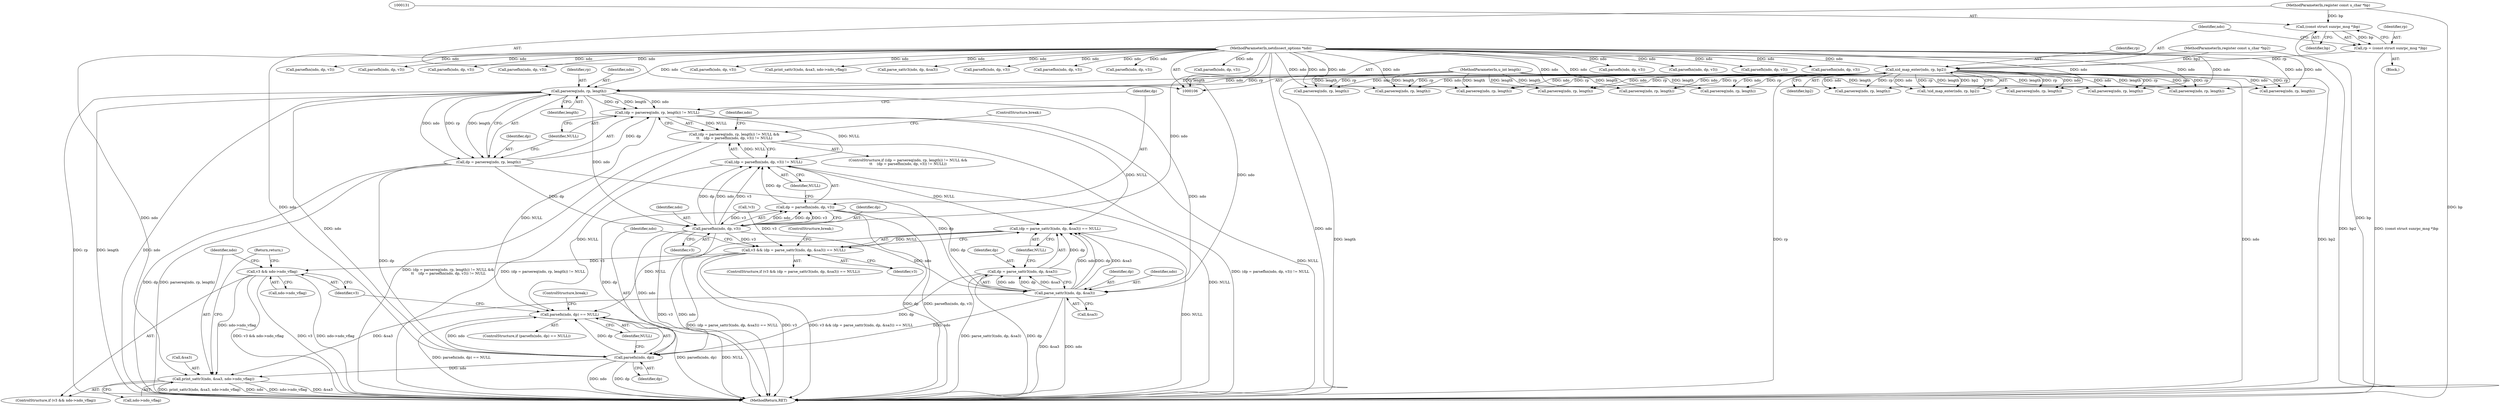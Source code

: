 digraph "0_tcpdump_19d25dd8781620cd41bf178a5e2e27fc1cf242d0_0@pointer" {
"1000509" [label="(Call,parsereq(ndo, rp, length))"];
"1000135" [label="(Call,xid_map_enter(ndo, rp, bp2))"];
"1000107" [label="(MethodParameterIn,netdissect_options *ndo)"];
"1000128" [label="(Call,rp = (const struct sunrpc_msg *)bp)"];
"1000130" [label="(Call,(const struct sunrpc_msg *)bp)"];
"1000108" [label="(MethodParameterIn,register const u_char *bp)"];
"1000110" [label="(MethodParameterIn,register const u_char *bp2)"];
"1000109" [label="(MethodParameterIn,u_int length)"];
"1000506" [label="(Call,(dp = parsereq(ndo, rp, length)) != NULL)"];
"1000505" [label="(Call,(dp = parsereq(ndo, rp, length)) != NULL &&\n\t\t    (dp = parsefhn(ndo, dp, v3)) != NULL)"];
"1000514" [label="(Call,(dp = parsefhn(ndo, dp, v3)) != NULL)"];
"1000530" [label="(Call,(dp = parse_sattr3(ndo, dp, &sa3)) == NULL)"];
"1000528" [label="(Call,v3 && (dp = parse_sattr3(ndo, dp, &sa3)) == NULL)"];
"1000548" [label="(Call,v3 && ndo->ndo_vflag)"];
"1000553" [label="(Call,print_sattr3(ndo, &sa3, ndo->ndo_vflag))"];
"1000541" [label="(Call,parsefn(ndo, dp) == NULL)"];
"1000507" [label="(Call,dp = parsereq(ndo, rp, length))"];
"1000517" [label="(Call,parsefhn(ndo, dp, v3))"];
"1000515" [label="(Call,dp = parsefhn(ndo, dp, v3))"];
"1000533" [label="(Call,parse_sattr3(ndo, dp, &sa3))"];
"1000531" [label="(Call,dp = parse_sattr3(ndo, dp, &sa3))"];
"1000542" [label="(Call,parsefn(ndo, dp))"];
"1000541" [label="(Call,parsefn(ndo, dp) == NULL)"];
"1000568" [label="(Call,parsereq(ndo, rp, length))"];
"1000809" [label="(Call,parsefh(ndo, dp, v3))"];
"1000554" [label="(Identifier,ndo)"];
"1000734" [label="(Call,parsereq(ndo, rp, length))"];
"1000108" [label="(MethodParameterIn,register const u_char *bp)"];
"1000547" [label="(ControlStructure,if (v3 && ndo->ndo_vflag))"];
"1000540" [label="(ControlStructure,if (parsefn(ndo, dp) == NULL))"];
"1000544" [label="(Identifier,dp)"];
"1000543" [label="(Identifier,ndo)"];
"1000545" [label="(Identifier,NULL)"];
"1000521" [label="(Identifier,NULL)"];
"1000709" [label="(Call,parsefh(ndo, dp, v3))"];
"1000507" [label="(Call,dp = parsereq(ndo, rp, length))"];
"1000518" [label="(Identifier,ndo)"];
"1000137" [label="(Identifier,rp)"];
"1000129" [label="(Identifier,rp)"];
"1000516" [label="(Identifier,dp)"];
"1000886" [label="(MethodReturn,RET)"];
"1000134" [label="(Call,!xid_map_enter(ndo, rp, bp2))"];
"1000132" [label="(Identifier,bp)"];
"1000530" [label="(Call,(dp = parse_sattr3(ndo, dp, &sa3)) == NULL)"];
"1000561" [label="(ControlStructure,break;)"];
"1000550" [label="(Call,ndo->ndo_vflag)"];
"1000377" [label="(Call,parsereq(ndo, rp, length))"];
"1000505" [label="(Call,(dp = parsereq(ndo, rp, length)) != NULL &&\n\t\t    (dp = parsefhn(ndo, dp, v3)) != NULL)"];
"1000688" [label="(Call,parsefhn(ndo, dp, v3))"];
"1000195" [label="(Call,parsereq(ndo, rp, length))"];
"1000536" [label="(Call,&sa3)"];
"1000245" [label="(Call,parsefh(ndo, dp, v3))"];
"1000529" [label="(Identifier,v3)"];
"1000676" [label="(Call,parsefhn(ndo, dp, v3))"];
"1000508" [label="(Identifier,dp)"];
"1000560" [label="(Return,return;)"];
"1000128" [label="(Call,rp = (const struct sunrpc_msg *)bp)"];
"1000107" [label="(MethodParameterIn,netdissect_options *ndo)"];
"1000519" [label="(Identifier,dp)"];
"1000509" [label="(Call,parsereq(ndo, rp, length))"];
"1000555" [label="(Call,&sa3)"];
"1000138" [label="(Identifier,bp2)"];
"1000162" [label="(Call,!v3)"];
"1000533" [label="(Call,parse_sattr3(ndo, dp, &sa3))"];
"1000538" [label="(Identifier,NULL)"];
"1000130" [label="(Call,(const struct sunrpc_msg *)bp)"];
"1000576" [label="(Call,parsefhn(ndo, dp, v3))"];
"1000535" [label="(Identifier,dp)"];
"1000504" [label="(ControlStructure,if ((dp = parsereq(ndo, rp, length)) != NULL &&\n\t\t    (dp = parsefhn(ndo, dp, v3)) != NULL))"];
"1000532" [label="(Identifier,dp)"];
"1000542" [label="(Call,parsefn(ndo, dp))"];
"1000385" [label="(Call,parsefh(ndo, dp, v3))"];
"1000546" [label="(ControlStructure,break;)"];
"1000520" [label="(Identifier,v3)"];
"1000862" [label="(Call,parsefh(ndo, dp, v3))"];
"1000109" [label="(MethodParameterIn,u_int length)"];
"1000110" [label="(MethodParameterIn,register const u_char *bp2)"];
"1000512" [label="(Identifier,length)"];
"1000721" [label="(Call,parsefhn(ndo, dp, v3))"];
"1000668" [label="(Call,parsereq(ndo, rp, length))"];
"1000801" [label="(Call,parsereq(ndo, rp, length))"];
"1000511" [label="(Identifier,rp)"];
"1000549" [label="(Identifier,v3)"];
"1000548" [label="(Call,v3 && ndo->ndo_vflag)"];
"1000539" [label="(ControlStructure,break;)"];
"1000135" [label="(Call,xid_map_enter(ndo, rp, bp2))"];
"1000201" [label="(Call,parsefh(ndo, dp, v3))"];
"1000701" [label="(Call,parsereq(ndo, rp, length))"];
"1000653" [label="(Call,print_sattr3(ndo, &sa3, ndo->ndo_vflag))"];
"1000531" [label="(Call,dp = parse_sattr3(ndo, dp, &sa3))"];
"1000428" [label="(Call,parsereq(ndo, rp, length))"];
"1000597" [label="(Call,parse_sattr3(ndo, dp, &sa3))"];
"1000237" [label="(Call,parsereq(ndo, rp, length))"];
"1000436" [label="(Call,parsefh(ndo, dp, v3))"];
"1000525" [label="(Identifier,ndo)"];
"1000513" [label="(Identifier,NULL)"];
"1000218" [label="(Call,parsereq(ndo, rp, length))"];
"1000854" [label="(Call,parsereq(ndo, rp, length))"];
"1000111" [label="(Block,)"];
"1000553" [label="(Call,print_sattr3(ndo, &sa3, ndo->ndo_vflag))"];
"1000527" [label="(ControlStructure,if (v3 && (dp = parse_sattr3(ndo, dp, &sa3)) == NULL))"];
"1000514" [label="(Call,(dp = parsefhn(ndo, dp, v3)) != NULL)"];
"1000517" [label="(Call,parsefhn(ndo, dp, v3))"];
"1000224" [label="(Call,parsefhn(ndo, dp, v3))"];
"1000557" [label="(Call,ndo->ndo_vflag)"];
"1000136" [label="(Identifier,ndo)"];
"1000506" [label="(Call,(dp = parsereq(ndo, rp, length)) != NULL)"];
"1000742" [label="(Call,parsefh(ndo, dp, v3))"];
"1000510" [label="(Identifier,ndo)"];
"1000515" [label="(Call,dp = parsefhn(ndo, dp, v3))"];
"1000528" [label="(Call,v3 && (dp = parse_sattr3(ndo, dp, &sa3)) == NULL)"];
"1000534" [label="(Identifier,ndo)"];
"1000509" -> "1000507"  [label="AST: "];
"1000509" -> "1000512"  [label="CFG: "];
"1000510" -> "1000509"  [label="AST: "];
"1000511" -> "1000509"  [label="AST: "];
"1000512" -> "1000509"  [label="AST: "];
"1000507" -> "1000509"  [label="CFG: "];
"1000509" -> "1000886"  [label="DDG: rp"];
"1000509" -> "1000886"  [label="DDG: length"];
"1000509" -> "1000886"  [label="DDG: ndo"];
"1000509" -> "1000506"  [label="DDG: ndo"];
"1000509" -> "1000506"  [label="DDG: rp"];
"1000509" -> "1000506"  [label="DDG: length"];
"1000509" -> "1000507"  [label="DDG: ndo"];
"1000509" -> "1000507"  [label="DDG: rp"];
"1000509" -> "1000507"  [label="DDG: length"];
"1000135" -> "1000509"  [label="DDG: ndo"];
"1000135" -> "1000509"  [label="DDG: rp"];
"1000107" -> "1000509"  [label="DDG: ndo"];
"1000109" -> "1000509"  [label="DDG: length"];
"1000509" -> "1000517"  [label="DDG: ndo"];
"1000509" -> "1000533"  [label="DDG: ndo"];
"1000509" -> "1000542"  [label="DDG: ndo"];
"1000135" -> "1000134"  [label="AST: "];
"1000135" -> "1000138"  [label="CFG: "];
"1000136" -> "1000135"  [label="AST: "];
"1000137" -> "1000135"  [label="AST: "];
"1000138" -> "1000135"  [label="AST: "];
"1000134" -> "1000135"  [label="CFG: "];
"1000135" -> "1000886"  [label="DDG: ndo"];
"1000135" -> "1000886"  [label="DDG: bp2"];
"1000135" -> "1000886"  [label="DDG: rp"];
"1000135" -> "1000134"  [label="DDG: ndo"];
"1000135" -> "1000134"  [label="DDG: rp"];
"1000135" -> "1000134"  [label="DDG: bp2"];
"1000107" -> "1000135"  [label="DDG: ndo"];
"1000128" -> "1000135"  [label="DDG: rp"];
"1000110" -> "1000135"  [label="DDG: bp2"];
"1000135" -> "1000195"  [label="DDG: ndo"];
"1000135" -> "1000195"  [label="DDG: rp"];
"1000135" -> "1000218"  [label="DDG: ndo"];
"1000135" -> "1000218"  [label="DDG: rp"];
"1000135" -> "1000237"  [label="DDG: ndo"];
"1000135" -> "1000237"  [label="DDG: rp"];
"1000135" -> "1000377"  [label="DDG: ndo"];
"1000135" -> "1000377"  [label="DDG: rp"];
"1000135" -> "1000428"  [label="DDG: ndo"];
"1000135" -> "1000428"  [label="DDG: rp"];
"1000135" -> "1000568"  [label="DDG: ndo"];
"1000135" -> "1000568"  [label="DDG: rp"];
"1000135" -> "1000668"  [label="DDG: ndo"];
"1000135" -> "1000668"  [label="DDG: rp"];
"1000135" -> "1000701"  [label="DDG: ndo"];
"1000135" -> "1000701"  [label="DDG: rp"];
"1000135" -> "1000734"  [label="DDG: ndo"];
"1000135" -> "1000734"  [label="DDG: rp"];
"1000135" -> "1000801"  [label="DDG: ndo"];
"1000135" -> "1000801"  [label="DDG: rp"];
"1000135" -> "1000854"  [label="DDG: ndo"];
"1000135" -> "1000854"  [label="DDG: rp"];
"1000107" -> "1000106"  [label="AST: "];
"1000107" -> "1000886"  [label="DDG: ndo"];
"1000107" -> "1000195"  [label="DDG: ndo"];
"1000107" -> "1000201"  [label="DDG: ndo"];
"1000107" -> "1000218"  [label="DDG: ndo"];
"1000107" -> "1000224"  [label="DDG: ndo"];
"1000107" -> "1000237"  [label="DDG: ndo"];
"1000107" -> "1000245"  [label="DDG: ndo"];
"1000107" -> "1000377"  [label="DDG: ndo"];
"1000107" -> "1000385"  [label="DDG: ndo"];
"1000107" -> "1000428"  [label="DDG: ndo"];
"1000107" -> "1000436"  [label="DDG: ndo"];
"1000107" -> "1000517"  [label="DDG: ndo"];
"1000107" -> "1000533"  [label="DDG: ndo"];
"1000107" -> "1000542"  [label="DDG: ndo"];
"1000107" -> "1000553"  [label="DDG: ndo"];
"1000107" -> "1000568"  [label="DDG: ndo"];
"1000107" -> "1000576"  [label="DDG: ndo"];
"1000107" -> "1000597"  [label="DDG: ndo"];
"1000107" -> "1000653"  [label="DDG: ndo"];
"1000107" -> "1000668"  [label="DDG: ndo"];
"1000107" -> "1000676"  [label="DDG: ndo"];
"1000107" -> "1000688"  [label="DDG: ndo"];
"1000107" -> "1000701"  [label="DDG: ndo"];
"1000107" -> "1000709"  [label="DDG: ndo"];
"1000107" -> "1000721"  [label="DDG: ndo"];
"1000107" -> "1000734"  [label="DDG: ndo"];
"1000107" -> "1000742"  [label="DDG: ndo"];
"1000107" -> "1000801"  [label="DDG: ndo"];
"1000107" -> "1000809"  [label="DDG: ndo"];
"1000107" -> "1000854"  [label="DDG: ndo"];
"1000107" -> "1000862"  [label="DDG: ndo"];
"1000128" -> "1000111"  [label="AST: "];
"1000128" -> "1000130"  [label="CFG: "];
"1000129" -> "1000128"  [label="AST: "];
"1000130" -> "1000128"  [label="AST: "];
"1000136" -> "1000128"  [label="CFG: "];
"1000128" -> "1000886"  [label="DDG: (const struct sunrpc_msg *)bp"];
"1000130" -> "1000128"  [label="DDG: bp"];
"1000130" -> "1000132"  [label="CFG: "];
"1000131" -> "1000130"  [label="AST: "];
"1000132" -> "1000130"  [label="AST: "];
"1000130" -> "1000886"  [label="DDG: bp"];
"1000108" -> "1000130"  [label="DDG: bp"];
"1000108" -> "1000106"  [label="AST: "];
"1000108" -> "1000886"  [label="DDG: bp"];
"1000110" -> "1000106"  [label="AST: "];
"1000110" -> "1000886"  [label="DDG: bp2"];
"1000109" -> "1000106"  [label="AST: "];
"1000109" -> "1000886"  [label="DDG: length"];
"1000109" -> "1000195"  [label="DDG: length"];
"1000109" -> "1000218"  [label="DDG: length"];
"1000109" -> "1000237"  [label="DDG: length"];
"1000109" -> "1000377"  [label="DDG: length"];
"1000109" -> "1000428"  [label="DDG: length"];
"1000109" -> "1000568"  [label="DDG: length"];
"1000109" -> "1000668"  [label="DDG: length"];
"1000109" -> "1000701"  [label="DDG: length"];
"1000109" -> "1000734"  [label="DDG: length"];
"1000109" -> "1000801"  [label="DDG: length"];
"1000109" -> "1000854"  [label="DDG: length"];
"1000506" -> "1000505"  [label="AST: "];
"1000506" -> "1000513"  [label="CFG: "];
"1000507" -> "1000506"  [label="AST: "];
"1000513" -> "1000506"  [label="AST: "];
"1000516" -> "1000506"  [label="CFG: "];
"1000505" -> "1000506"  [label="CFG: "];
"1000506" -> "1000886"  [label="DDG: NULL"];
"1000506" -> "1000505"  [label="DDG: NULL"];
"1000507" -> "1000506"  [label="DDG: dp"];
"1000506" -> "1000514"  [label="DDG: NULL"];
"1000506" -> "1000530"  [label="DDG: NULL"];
"1000506" -> "1000541"  [label="DDG: NULL"];
"1000505" -> "1000504"  [label="AST: "];
"1000505" -> "1000514"  [label="CFG: "];
"1000514" -> "1000505"  [label="AST: "];
"1000525" -> "1000505"  [label="CFG: "];
"1000561" -> "1000505"  [label="CFG: "];
"1000505" -> "1000886"  [label="DDG: (dp = parsereq(ndo, rp, length)) != NULL"];
"1000505" -> "1000886"  [label="DDG: (dp = parsefhn(ndo, dp, v3)) != NULL"];
"1000505" -> "1000886"  [label="DDG: (dp = parsereq(ndo, rp, length)) != NULL &&\n\t\t    (dp = parsefhn(ndo, dp, v3)) != NULL"];
"1000514" -> "1000505"  [label="DDG: NULL"];
"1000514" -> "1000521"  [label="CFG: "];
"1000515" -> "1000514"  [label="AST: "];
"1000521" -> "1000514"  [label="AST: "];
"1000514" -> "1000886"  [label="DDG: NULL"];
"1000515" -> "1000514"  [label="DDG: dp"];
"1000517" -> "1000514"  [label="DDG: ndo"];
"1000517" -> "1000514"  [label="DDG: dp"];
"1000517" -> "1000514"  [label="DDG: v3"];
"1000514" -> "1000530"  [label="DDG: NULL"];
"1000514" -> "1000541"  [label="DDG: NULL"];
"1000530" -> "1000528"  [label="AST: "];
"1000530" -> "1000538"  [label="CFG: "];
"1000531" -> "1000530"  [label="AST: "];
"1000538" -> "1000530"  [label="AST: "];
"1000528" -> "1000530"  [label="CFG: "];
"1000530" -> "1000886"  [label="DDG: NULL"];
"1000530" -> "1000528"  [label="DDG: NULL"];
"1000531" -> "1000530"  [label="DDG: dp"];
"1000533" -> "1000530"  [label="DDG: ndo"];
"1000533" -> "1000530"  [label="DDG: dp"];
"1000533" -> "1000530"  [label="DDG: &sa3"];
"1000530" -> "1000541"  [label="DDG: NULL"];
"1000528" -> "1000527"  [label="AST: "];
"1000528" -> "1000529"  [label="CFG: "];
"1000529" -> "1000528"  [label="AST: "];
"1000539" -> "1000528"  [label="CFG: "];
"1000543" -> "1000528"  [label="CFG: "];
"1000528" -> "1000886"  [label="DDG: v3 && (dp = parse_sattr3(ndo, dp, &sa3)) == NULL"];
"1000528" -> "1000886"  [label="DDG: (dp = parse_sattr3(ndo, dp, &sa3)) == NULL"];
"1000528" -> "1000886"  [label="DDG: v3"];
"1000517" -> "1000528"  [label="DDG: v3"];
"1000162" -> "1000528"  [label="DDG: v3"];
"1000528" -> "1000548"  [label="DDG: v3"];
"1000548" -> "1000547"  [label="AST: "];
"1000548" -> "1000549"  [label="CFG: "];
"1000548" -> "1000550"  [label="CFG: "];
"1000549" -> "1000548"  [label="AST: "];
"1000550" -> "1000548"  [label="AST: "];
"1000554" -> "1000548"  [label="CFG: "];
"1000560" -> "1000548"  [label="CFG: "];
"1000548" -> "1000886"  [label="DDG: ndo->ndo_vflag"];
"1000548" -> "1000886"  [label="DDG: v3 && ndo->ndo_vflag"];
"1000548" -> "1000886"  [label="DDG: v3"];
"1000548" -> "1000553"  [label="DDG: ndo->ndo_vflag"];
"1000553" -> "1000547"  [label="AST: "];
"1000553" -> "1000557"  [label="CFG: "];
"1000554" -> "1000553"  [label="AST: "];
"1000555" -> "1000553"  [label="AST: "];
"1000557" -> "1000553"  [label="AST: "];
"1000560" -> "1000553"  [label="CFG: "];
"1000553" -> "1000886"  [label="DDG: print_sattr3(ndo, &sa3, ndo->ndo_vflag)"];
"1000553" -> "1000886"  [label="DDG: ndo"];
"1000553" -> "1000886"  [label="DDG: ndo->ndo_vflag"];
"1000553" -> "1000886"  [label="DDG: &sa3"];
"1000542" -> "1000553"  [label="DDG: ndo"];
"1000533" -> "1000553"  [label="DDG: &sa3"];
"1000541" -> "1000540"  [label="AST: "];
"1000541" -> "1000545"  [label="CFG: "];
"1000542" -> "1000541"  [label="AST: "];
"1000545" -> "1000541"  [label="AST: "];
"1000546" -> "1000541"  [label="CFG: "];
"1000549" -> "1000541"  [label="CFG: "];
"1000541" -> "1000886"  [label="DDG: parsefn(ndo, dp)"];
"1000541" -> "1000886"  [label="DDG: NULL"];
"1000541" -> "1000886"  [label="DDG: parsefn(ndo, dp) == NULL"];
"1000542" -> "1000541"  [label="DDG: ndo"];
"1000542" -> "1000541"  [label="DDG: dp"];
"1000508" -> "1000507"  [label="AST: "];
"1000513" -> "1000507"  [label="CFG: "];
"1000507" -> "1000886"  [label="DDG: parsereq(ndo, rp, length)"];
"1000507" -> "1000886"  [label="DDG: dp"];
"1000507" -> "1000517"  [label="DDG: dp"];
"1000507" -> "1000533"  [label="DDG: dp"];
"1000507" -> "1000542"  [label="DDG: dp"];
"1000517" -> "1000515"  [label="AST: "];
"1000517" -> "1000520"  [label="CFG: "];
"1000518" -> "1000517"  [label="AST: "];
"1000519" -> "1000517"  [label="AST: "];
"1000520" -> "1000517"  [label="AST: "];
"1000515" -> "1000517"  [label="CFG: "];
"1000517" -> "1000886"  [label="DDG: v3"];
"1000517" -> "1000886"  [label="DDG: ndo"];
"1000517" -> "1000515"  [label="DDG: ndo"];
"1000517" -> "1000515"  [label="DDG: dp"];
"1000517" -> "1000515"  [label="DDG: v3"];
"1000162" -> "1000517"  [label="DDG: v3"];
"1000517" -> "1000533"  [label="DDG: ndo"];
"1000517" -> "1000542"  [label="DDG: ndo"];
"1000516" -> "1000515"  [label="AST: "];
"1000521" -> "1000515"  [label="CFG: "];
"1000515" -> "1000886"  [label="DDG: dp"];
"1000515" -> "1000886"  [label="DDG: parsefhn(ndo, dp, v3)"];
"1000515" -> "1000533"  [label="DDG: dp"];
"1000515" -> "1000542"  [label="DDG: dp"];
"1000533" -> "1000531"  [label="AST: "];
"1000533" -> "1000536"  [label="CFG: "];
"1000534" -> "1000533"  [label="AST: "];
"1000535" -> "1000533"  [label="AST: "];
"1000536" -> "1000533"  [label="AST: "];
"1000531" -> "1000533"  [label="CFG: "];
"1000533" -> "1000886"  [label="DDG: &sa3"];
"1000533" -> "1000886"  [label="DDG: ndo"];
"1000533" -> "1000531"  [label="DDG: ndo"];
"1000533" -> "1000531"  [label="DDG: dp"];
"1000533" -> "1000531"  [label="DDG: &sa3"];
"1000533" -> "1000542"  [label="DDG: ndo"];
"1000532" -> "1000531"  [label="AST: "];
"1000538" -> "1000531"  [label="CFG: "];
"1000531" -> "1000886"  [label="DDG: parse_sattr3(ndo, dp, &sa3)"];
"1000531" -> "1000886"  [label="DDG: dp"];
"1000531" -> "1000542"  [label="DDG: dp"];
"1000542" -> "1000544"  [label="CFG: "];
"1000543" -> "1000542"  [label="AST: "];
"1000544" -> "1000542"  [label="AST: "];
"1000545" -> "1000542"  [label="CFG: "];
"1000542" -> "1000886"  [label="DDG: ndo"];
"1000542" -> "1000886"  [label="DDG: dp"];
}
